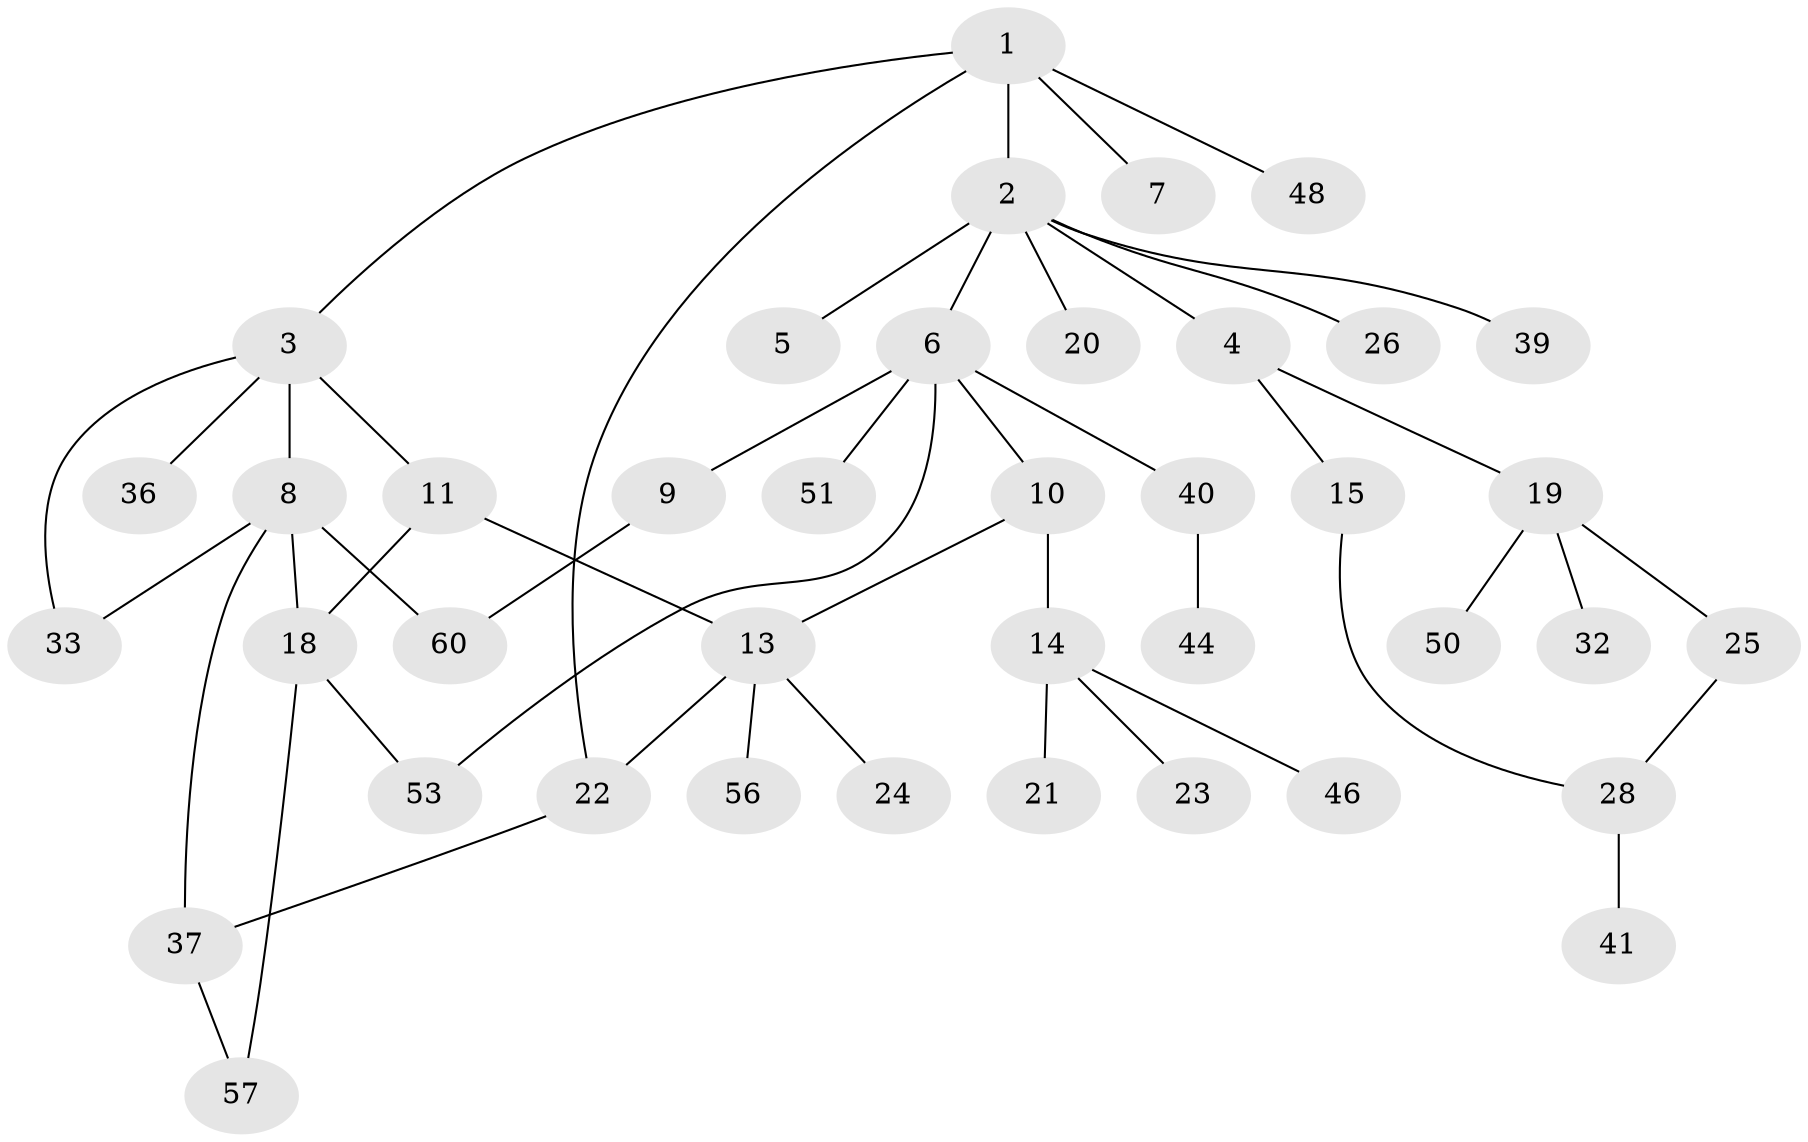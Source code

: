 // original degree distribution, {4: 0.0967741935483871, 8: 0.016129032258064516, 6: 0.016129032258064516, 1: 0.3870967741935484, 5: 0.03225806451612903, 2: 0.25806451612903225, 3: 0.1935483870967742}
// Generated by graph-tools (version 1.1) at 2025/10/02/27/25 16:10:54]
// undirected, 40 vertices, 48 edges
graph export_dot {
graph [start="1"]
  node [color=gray90,style=filled];
  1 [super="+17"];
  2 [super="+59"];
  3 [super="+16"];
  4 [super="+12"];
  5;
  6 [super="+38"];
  7;
  8 [super="+29"];
  9;
  10 [super="+31"];
  11;
  13 [super="+30"];
  14 [super="+35"];
  15 [super="+27"];
  18 [super="+58"];
  19;
  20;
  21;
  22 [super="+54"];
  23;
  24 [super="+34"];
  25 [super="+45"];
  26;
  28 [super="+52"];
  32 [super="+43"];
  33 [super="+47"];
  36;
  37 [super="+49"];
  39;
  40 [super="+42"];
  41;
  44;
  46;
  48;
  50;
  51;
  53 [super="+55"];
  56 [super="+61"];
  57;
  60 [super="+62"];
  1 -- 2;
  1 -- 3;
  1 -- 7;
  1 -- 48;
  1 -- 22;
  2 -- 4;
  2 -- 5;
  2 -- 6;
  2 -- 20;
  2 -- 26;
  2 -- 39;
  3 -- 8;
  3 -- 11;
  3 -- 36;
  3 -- 33;
  4 -- 15;
  4 -- 19;
  6 -- 9;
  6 -- 10;
  6 -- 51;
  6 -- 40;
  6 -- 53;
  8 -- 33;
  8 -- 60;
  8 -- 37;
  8 -- 18;
  9 -- 60;
  10 -- 13;
  10 -- 14;
  11 -- 18;
  11 -- 13;
  13 -- 24;
  13 -- 56;
  13 -- 22;
  14 -- 21;
  14 -- 23;
  14 -- 46;
  15 -- 28;
  18 -- 57;
  18 -- 53;
  19 -- 25;
  19 -- 32;
  19 -- 50;
  22 -- 37;
  25 -- 28;
  28 -- 41;
  37 -- 57;
  40 -- 44;
}
